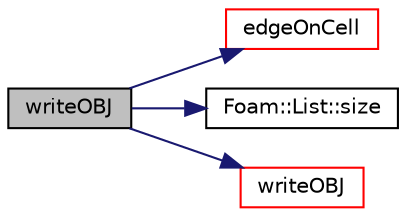 digraph "writeOBJ"
{
  bgcolor="transparent";
  edge [fontname="Helvetica",fontsize="10",labelfontname="Helvetica",labelfontsize="10"];
  node [fontname="Helvetica",fontsize="10",shape=record];
  rankdir="LR";
  Node503 [label="writeOBJ",height=0.2,width=0.4,color="black", fillcolor="grey75", style="filled", fontcolor="black"];
  Node503 -> Node504 [color="midnightblue",fontsize="10",style="solid",fontname="Helvetica"];
  Node504 [label="edgeOnCell",height=0.2,width=0.4,color="red",URL="$a21883.html#aac8d01a4a4be8cce10b7536d4517b9f0",tooltip="Is edge used by cell. "];
  Node503 -> Node566 [color="midnightblue",fontsize="10",style="solid",fontname="Helvetica"];
  Node566 [label="Foam::List::size",height=0.2,width=0.4,color="black",URL="$a26833.html#a8a5f6fa29bd4b500caf186f60245b384",tooltip="Override size to be inconsistent with allocated storage. "];
  Node503 -> Node581 [color="midnightblue",fontsize="10",style="solid",fontname="Helvetica"];
  Node581 [label="writeOBJ",height=0.2,width=0.4,color="red",URL="$a21883.html#afd76c6ccc8ee4a5957f0232218167c17",tooltip="Write obj representation of point. "];
}
